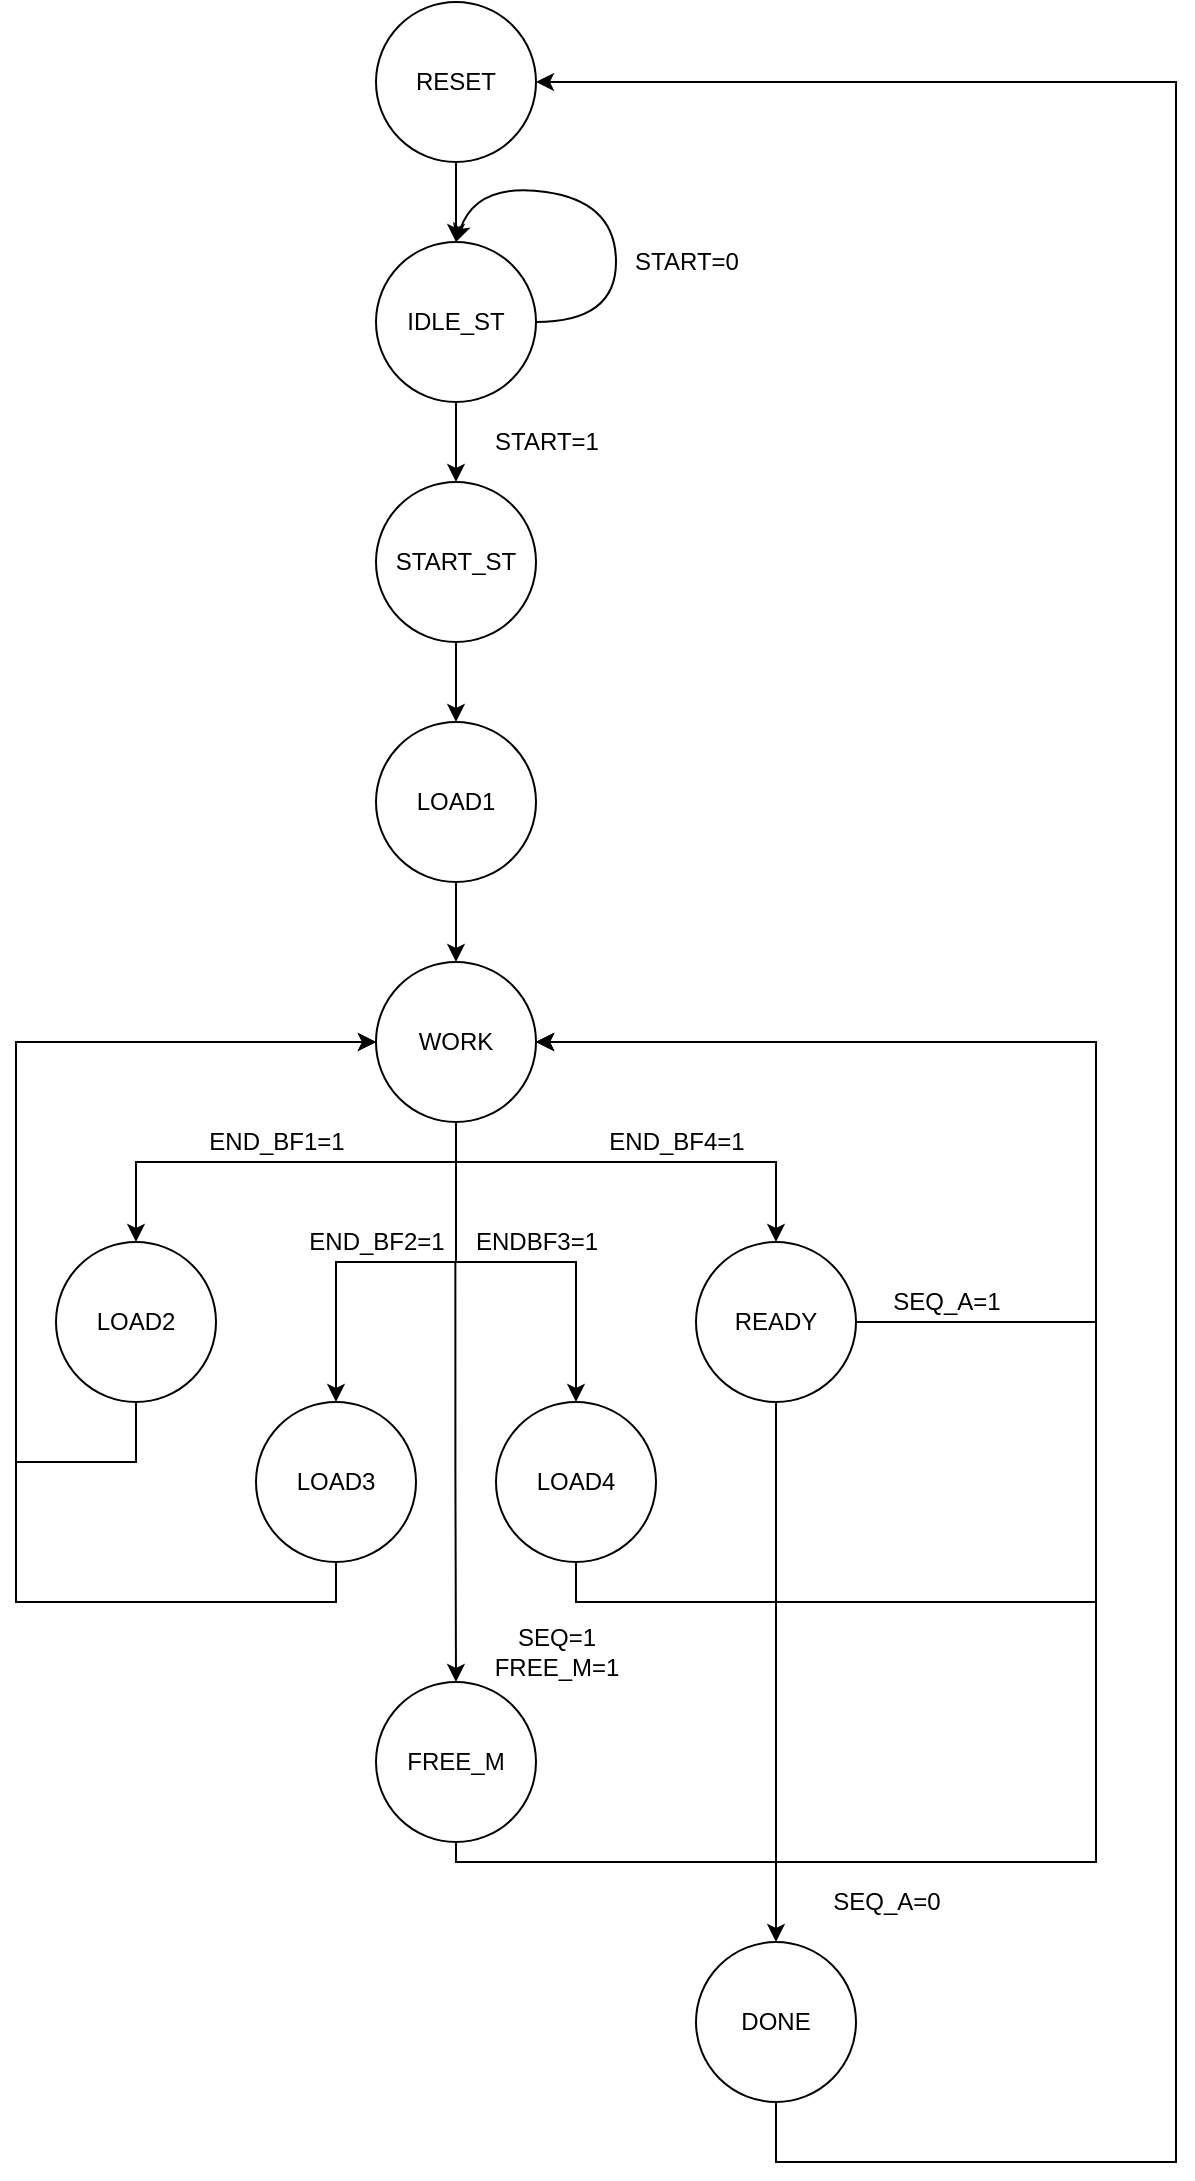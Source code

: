 <mxfile version="13.9.9" type="device"><diagram id="0QGTmFi-DX_CaWowDVx-" name="Pagina-1"><mxGraphModel dx="1024" dy="601" grid="1" gridSize="10" guides="1" tooltips="1" connect="1" arrows="1" fold="1" page="1" pageScale="1" pageWidth="827" pageHeight="1169" math="0" shadow="0"><root><mxCell id="0"/><mxCell id="1" parent="0"/><mxCell id="iDYoNIW6mDJRxECbi2Po-1" value="" style="edgeStyle=orthogonalEdgeStyle;rounded=0;orthogonalLoop=1;jettySize=auto;html=1;exitX=0.5;exitY=1;exitDx=0;exitDy=0;" parent="1" source="iDYoNIW6mDJRxECbi2Po-2" target="iDYoNIW6mDJRxECbi2Po-4" edge="1"><mxGeometry relative="1" as="geometry"><mxPoint x="400" y="250" as="sourcePoint"/></mxGeometry></mxCell><mxCell id="iDYoNIW6mDJRxECbi2Po-2" value="IDLE_ST" style="ellipse;whiteSpace=wrap;html=1;aspect=fixed;" parent="1" vertex="1"><mxGeometry x="360" y="160" width="80" height="80" as="geometry"/></mxCell><mxCell id="iDYoNIW6mDJRxECbi2Po-3" value="" style="edgeStyle=orthogonalEdgeStyle;curved=1;orthogonalLoop=1;jettySize=auto;html=1;" parent="1" source="iDYoNIW6mDJRxECbi2Po-4" target="iDYoNIW6mDJRxECbi2Po-8" edge="1"><mxGeometry relative="1" as="geometry"/></mxCell><mxCell id="iDYoNIW6mDJRxECbi2Po-4" value="START_ST" style="ellipse;whiteSpace=wrap;html=1;aspect=fixed;" parent="1" vertex="1"><mxGeometry x="360" y="280" width="80" height="80" as="geometry"/></mxCell><mxCell id="iDYoNIW6mDJRxECbi2Po-5" value="START=1" style="text;html=1;align=center;verticalAlign=middle;resizable=0;points=[];autosize=1;" parent="1" vertex="1"><mxGeometry x="410" y="250" width="70" height="20" as="geometry"/></mxCell><mxCell id="iDYoNIW6mDJRxECbi2Po-6" value="" style="endArrow=classic;html=1;entryX=0.5;entryY=0;entryDx=0;entryDy=0;curved=1;exitX=1;exitY=0.5;exitDx=0;exitDy=0;" parent="1" source="iDYoNIW6mDJRxECbi2Po-2" target="iDYoNIW6mDJRxECbi2Po-2" edge="1"><mxGeometry width="50" height="50" relative="1" as="geometry"><mxPoint x="440" y="190" as="sourcePoint"/><mxPoint x="440" y="310" as="targetPoint"/><Array as="points"><mxPoint x="480" y="200"/><mxPoint x="480" y="140"/><mxPoint x="410" y="130"/></Array></mxGeometry></mxCell><mxCell id="iDYoNIW6mDJRxECbi2Po-7" value="START=0" style="text;html=1;align=center;verticalAlign=middle;resizable=0;points=[];autosize=1;" parent="1" vertex="1"><mxGeometry x="480" y="160" width="70" height="20" as="geometry"/></mxCell><mxCell id="iDYoNIW6mDJRxECbi2Po-33" value="" style="edgeStyle=orthogonalEdgeStyle;rounded=0;orthogonalLoop=1;jettySize=auto;html=1;" parent="1" source="iDYoNIW6mDJRxECbi2Po-8" target="iDYoNIW6mDJRxECbi2Po-15" edge="1"><mxGeometry relative="1" as="geometry"/></mxCell><mxCell id="iDYoNIW6mDJRxECbi2Po-8" value="LOAD1" style="ellipse;whiteSpace=wrap;html=1;aspect=fixed;" parent="1" vertex="1"><mxGeometry x="360" y="400" width="80" height="80" as="geometry"/></mxCell><mxCell id="iDYoNIW6mDJRxECbi2Po-9" style="edgeStyle=orthogonalEdgeStyle;rounded=0;orthogonalLoop=1;jettySize=auto;html=1;entryX=0.5;entryY=0;entryDx=0;entryDy=0;" parent="1" source="iDYoNIW6mDJRxECbi2Po-10" target="iDYoNIW6mDJRxECbi2Po-2" edge="1"><mxGeometry relative="1" as="geometry"/></mxCell><mxCell id="iDYoNIW6mDJRxECbi2Po-10" value="RESET" style="ellipse;whiteSpace=wrap;html=1;aspect=fixed;" parent="1" vertex="1"><mxGeometry x="360" y="40" width="80" height="80" as="geometry"/></mxCell><mxCell id="iDYoNIW6mDJRxECbi2Po-11" style="edgeStyle=orthogonalEdgeStyle;rounded=0;orthogonalLoop=1;jettySize=auto;html=1;entryX=0.5;entryY=0;entryDx=0;entryDy=0;" parent="1" source="iDYoNIW6mDJRxECbi2Po-15" target="iDYoNIW6mDJRxECbi2Po-17" edge="1"><mxGeometry relative="1" as="geometry"><Array as="points"><mxPoint x="400" y="620"/><mxPoint x="240" y="620"/></Array></mxGeometry></mxCell><mxCell id="iDYoNIW6mDJRxECbi2Po-12" style="edgeStyle=orthogonalEdgeStyle;rounded=0;orthogonalLoop=1;jettySize=auto;html=1;exitX=0.5;exitY=1;exitDx=0;exitDy=0;" parent="1" source="iDYoNIW6mDJRxECbi2Po-15" target="iDYoNIW6mDJRxECbi2Po-19" edge="1"><mxGeometry relative="1" as="geometry"/></mxCell><mxCell id="iDYoNIW6mDJRxECbi2Po-13" style="edgeStyle=orthogonalEdgeStyle;rounded=0;orthogonalLoop=1;jettySize=auto;html=1;entryX=0.5;entryY=0;entryDx=0;entryDy=0;" parent="1" source="iDYoNIW6mDJRxECbi2Po-15" target="iDYoNIW6mDJRxECbi2Po-21" edge="1"><mxGeometry relative="1" as="geometry"/></mxCell><mxCell id="iDYoNIW6mDJRxECbi2Po-14" style="edgeStyle=orthogonalEdgeStyle;rounded=0;orthogonalLoop=1;jettySize=auto;html=1;" parent="1" source="iDYoNIW6mDJRxECbi2Po-15" target="iDYoNIW6mDJRxECbi2Po-23" edge="1"><mxGeometry relative="1" as="geometry"><Array as="points"><mxPoint x="400" y="620"/><mxPoint x="560" y="620"/></Array></mxGeometry></mxCell><mxCell id="iDYoNIW6mDJRxECbi2Po-15" value="WORK" style="ellipse;whiteSpace=wrap;html=1;aspect=fixed;" parent="1" vertex="1"><mxGeometry x="360" y="520" width="80" height="80" as="geometry"/></mxCell><mxCell id="iDYoNIW6mDJRxECbi2Po-16" style="edgeStyle=orthogonalEdgeStyle;rounded=0;orthogonalLoop=1;jettySize=auto;html=1;entryX=0;entryY=0.5;entryDx=0;entryDy=0;" parent="1" source="iDYoNIW6mDJRxECbi2Po-17" target="iDYoNIW6mDJRxECbi2Po-15" edge="1"><mxGeometry relative="1" as="geometry"><Array as="points"><mxPoint x="240" y="770"/><mxPoint x="180" y="770"/><mxPoint x="180" y="560"/></Array></mxGeometry></mxCell><mxCell id="iDYoNIW6mDJRxECbi2Po-17" value="LOAD2" style="ellipse;whiteSpace=wrap;html=1;aspect=fixed;" parent="1" vertex="1"><mxGeometry x="200" y="660" width="80" height="80" as="geometry"/></mxCell><mxCell id="iDYoNIW6mDJRxECbi2Po-18" style="edgeStyle=orthogonalEdgeStyle;rounded=0;orthogonalLoop=1;jettySize=auto;html=1;entryX=0;entryY=0.5;entryDx=0;entryDy=0;" parent="1" source="iDYoNIW6mDJRxECbi2Po-19" target="iDYoNIW6mDJRxECbi2Po-15" edge="1"><mxGeometry relative="1" as="geometry"><Array as="points"><mxPoint x="340" y="840"/><mxPoint x="180" y="840"/><mxPoint x="180" y="560"/></Array></mxGeometry></mxCell><mxCell id="iDYoNIW6mDJRxECbi2Po-19" value="&lt;span&gt;LOAD3&lt;/span&gt;" style="ellipse;whiteSpace=wrap;html=1;aspect=fixed;" parent="1" vertex="1"><mxGeometry x="300" y="740" width="80" height="80" as="geometry"/></mxCell><mxCell id="iDYoNIW6mDJRxECbi2Po-20" style="edgeStyle=orthogonalEdgeStyle;rounded=0;orthogonalLoop=1;jettySize=auto;html=1;entryX=1;entryY=0.5;entryDx=0;entryDy=0;" parent="1" source="iDYoNIW6mDJRxECbi2Po-21" target="iDYoNIW6mDJRxECbi2Po-15" edge="1"><mxGeometry relative="1" as="geometry"><Array as="points"><mxPoint x="460" y="840"/><mxPoint x="720" y="840"/><mxPoint x="720" y="560"/></Array></mxGeometry></mxCell><mxCell id="iDYoNIW6mDJRxECbi2Po-21" value="&lt;span&gt;LOAD4&lt;/span&gt;" style="ellipse;whiteSpace=wrap;html=1;aspect=fixed;" parent="1" vertex="1"><mxGeometry x="420" y="740" width="80" height="80" as="geometry"/></mxCell><mxCell id="iDYoNIW6mDJRxECbi2Po-22" style="edgeStyle=orthogonalEdgeStyle;rounded=0;orthogonalLoop=1;jettySize=auto;html=1;entryX=1;entryY=0.5;entryDx=0;entryDy=0;" parent="1" source="iDYoNIW6mDJRxECbi2Po-23" target="iDYoNIW6mDJRxECbi2Po-15" edge="1"><mxGeometry relative="1" as="geometry"><Array as="points"><mxPoint x="720" y="700"/><mxPoint x="720" y="560"/></Array></mxGeometry></mxCell><mxCell id="iDYoNIW6mDJRxECbi2Po-36" style="edgeStyle=orthogonalEdgeStyle;rounded=0;orthogonalLoop=1;jettySize=auto;html=1;" parent="1" source="iDYoNIW6mDJRxECbi2Po-23" target="iDYoNIW6mDJRxECbi2Po-34" edge="1"><mxGeometry relative="1" as="geometry"/></mxCell><mxCell id="iDYoNIW6mDJRxECbi2Po-23" value="READY" style="ellipse;whiteSpace=wrap;html=1;aspect=fixed;" parent="1" vertex="1"><mxGeometry x="520" y="660" width="80" height="80" as="geometry"/></mxCell><mxCell id="iDYoNIW6mDJRxECbi2Po-24" value="END_BF1=1" style="text;html=1;align=center;verticalAlign=middle;resizable=0;points=[];autosize=1;" parent="1" vertex="1"><mxGeometry x="270" y="600" width="80" height="20" as="geometry"/></mxCell><mxCell id="iDYoNIW6mDJRxECbi2Po-25" value="END_BF2=1" style="text;html=1;align=center;verticalAlign=middle;resizable=0;points=[];autosize=1;" parent="1" vertex="1"><mxGeometry x="320" y="650" width="80" height="20" as="geometry"/></mxCell><mxCell id="iDYoNIW6mDJRxECbi2Po-26" value="ENDBF3=1" style="text;html=1;align=center;verticalAlign=middle;resizable=0;points=[];autosize=1;" parent="1" vertex="1"><mxGeometry x="400" y="650" width="80" height="20" as="geometry"/></mxCell><mxCell id="iDYoNIW6mDJRxECbi2Po-27" value="END_BF4=1" style="text;html=1;align=center;verticalAlign=middle;resizable=0;points=[];autosize=1;" parent="1" vertex="1"><mxGeometry x="470" y="600" width="80" height="20" as="geometry"/></mxCell><mxCell id="iDYoNIW6mDJRxECbi2Po-28" value="SEQ_A=1" style="text;html=1;align=center;verticalAlign=middle;resizable=0;points=[];autosize=1;" parent="1" vertex="1"><mxGeometry x="610" y="680" width="70" height="20" as="geometry"/></mxCell><mxCell id="iDYoNIW6mDJRxECbi2Po-29" style="edgeStyle=orthogonalEdgeStyle;rounded=0;orthogonalLoop=1;jettySize=auto;html=1;exitX=-0.004;exitY=1.025;exitDx=0;exitDy=0;exitPerimeter=0;" parent="1" source="iDYoNIW6mDJRxECbi2Po-26" target="iDYoNIW6mDJRxECbi2Po-31" edge="1"><mxGeometry relative="1" as="geometry"/></mxCell><mxCell id="iDYoNIW6mDJRxECbi2Po-30" style="edgeStyle=orthogonalEdgeStyle;rounded=0;orthogonalLoop=1;jettySize=auto;html=1;entryX=1;entryY=0.5;entryDx=0;entryDy=0;" parent="1" source="iDYoNIW6mDJRxECbi2Po-31" target="iDYoNIW6mDJRxECbi2Po-15" edge="1"><mxGeometry relative="1" as="geometry"><Array as="points"><mxPoint x="400" y="970"/><mxPoint x="720" y="970"/><mxPoint x="720" y="560"/></Array></mxGeometry></mxCell><mxCell id="iDYoNIW6mDJRxECbi2Po-31" value="FREE_M" style="ellipse;whiteSpace=wrap;html=1;aspect=fixed;" parent="1" vertex="1"><mxGeometry x="360" y="880" width="80" height="80" as="geometry"/></mxCell><mxCell id="iDYoNIW6mDJRxECbi2Po-32" value="SEQ=1&lt;br&gt;FREE_M=1" style="text;html=1;align=center;verticalAlign=middle;resizable=0;points=[];autosize=1;" parent="1" vertex="1"><mxGeometry x="410" y="850" width="80" height="30" as="geometry"/></mxCell><mxCell id="iDYoNIW6mDJRxECbi2Po-37" style="edgeStyle=orthogonalEdgeStyle;rounded=0;orthogonalLoop=1;jettySize=auto;html=1;entryX=1;entryY=0.5;entryDx=0;entryDy=0;" parent="1" source="iDYoNIW6mDJRxECbi2Po-34" target="iDYoNIW6mDJRxECbi2Po-10" edge="1"><mxGeometry relative="1" as="geometry"><Array as="points"><mxPoint x="560" y="1120"/><mxPoint x="760" y="1120"/><mxPoint x="760" y="80"/></Array></mxGeometry></mxCell><mxCell id="iDYoNIW6mDJRxECbi2Po-34" value="DONE" style="ellipse;whiteSpace=wrap;html=1;aspect=fixed;" parent="1" vertex="1"><mxGeometry x="520" y="1010" width="80" height="80" as="geometry"/></mxCell><mxCell id="iDYoNIW6mDJRxECbi2Po-35" value="SEQ_A=0" style="text;html=1;align=center;verticalAlign=middle;resizable=0;points=[];autosize=1;" parent="1" vertex="1"><mxGeometry x="580" y="980" width="70" height="20" as="geometry"/></mxCell></root></mxGraphModel></diagram></mxfile>